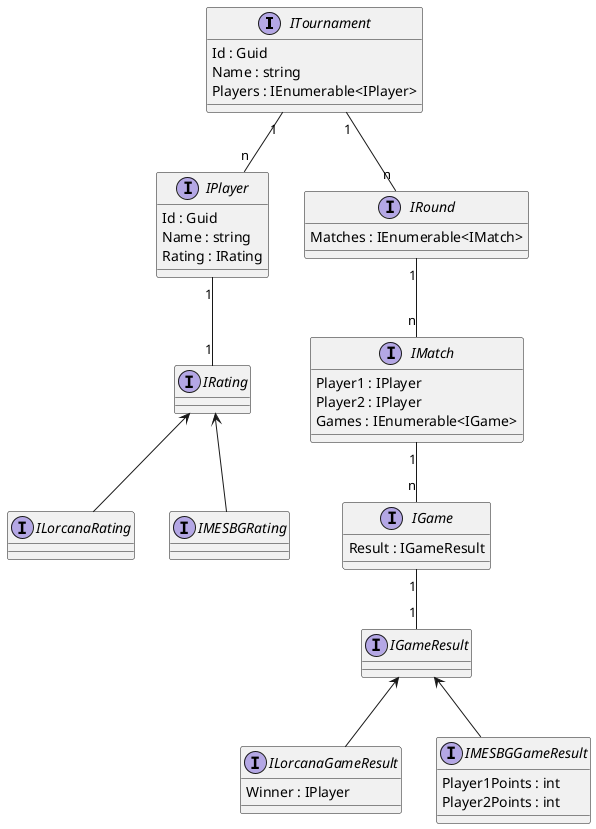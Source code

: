 @startuml
interface ITournament{
    Id : Guid
    Name : string
    Players : IEnumerable<IPlayer>
}
interface IPlayer{
    Id : Guid
    Name : string
    Rating : IRating
}
interface IRound{
    Matches : IEnumerable<IMatch>
}
interface IMatch{
    Player1 : IPlayer
    Player2 : IPlayer
    Games : IEnumerable<IGame>
}
interface IGame{
    Result : IGameResult
}
interface IRating{}
interface ILorcanaRating{}
interface IMESBGRating{}
interface IGameResult{}
interface ILorcanaGameResult{
    Winner : IPlayer
}
interface IMESBGGameResult{
    Player1Points : int
    Player2Points : int
}

IRating <-- ILorcanaRating
IRating <-- IMESBGRating
IGameResult <-- ILorcanaGameResult
IGameResult <-- IMESBGGameResult
IPlayer "1"--"1" IRating
ITournament "1" -- "n" IPlayer
ITournament "1" -- "n" IRound
IRound "1" -- "n" IMatch
IMatch "1" -- "n" IGame
IGame "1" -- "1" IGameResult
@enduml
